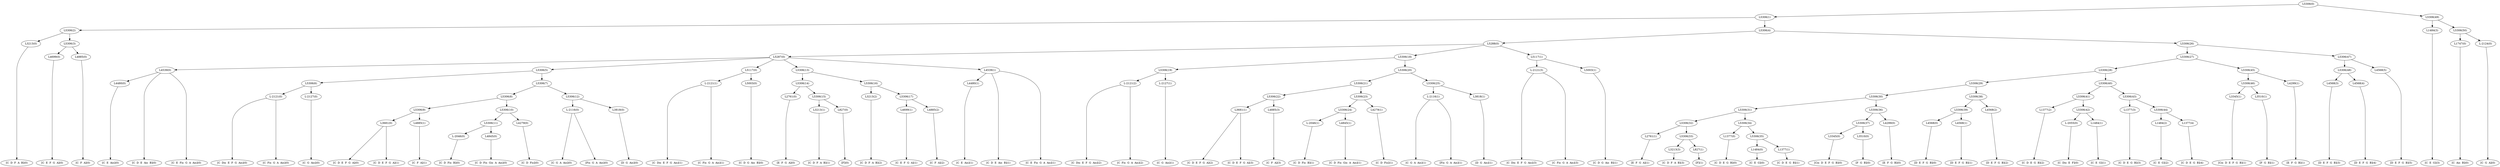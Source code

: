digraph sample{
"L3213(0)"->"[C  D  F  A  B](0)"
"L4699(0)"->"[C  E  F  G  A](0)"
"L4885(0)"->"[C  F  A](0)"
"L5306(3)"->"L4699(0)"
"L5306(3)"->"L4885(0)"
"L5306(2)"->"L3213(0)"
"L5306(2)"->"L5306(3)"
"L4480(0)"->"[C  E  Ais](0)"
"L4539(0)"->"[C  D  E  Ais  B](0)"
"L4539(0)"->"[C  E  Fis  G  A  Ais](0)"
"L4539(0)"->"L4480(0)"
"L-2121(0)"->"[C  Dis  E  F  G  Ais](0)"
"L-2121(0)"->"[C  Fis  G  A  Ais](0)"
"L-2127(0)"->"[C  G  Ais](0)"
"L5306(6)"->"L-2121(0)"
"L5306(6)"->"L-2127(0)"
"L3681(0)"->"[C  D  E  F  G  A](0)"
"L3681(0)"->"[C  D  E  F  G  A](1)"
"L4885(1)"->"[C  F  A](1)"
"L5306(9)"->"L3681(0)"
"L5306(9)"->"L4885(1)"
"L-2046(0)"->"[C  D  Fis  B](0)"
"L4845(0)"->"[C  D  Fis  Gis  A  Ais](0)"
"L5306(11)"->"L-2046(0)"
"L5306(11)"->"L4845(0)"
"L4279(0)"->"[C  D  Fis](0)"
"L5306(10)"->"L5306(11)"
"L5306(10)"->"L4279(0)"
"L5306(8)"->"L5306(9)"
"L5306(8)"->"L5306(10)"
"L-2116(0)"->"[C  G  A  Ais](0)"
"L-2116(0)"->"[Fis  G  A  Ais](0)"
"L3818(0)"->"[D  G  Ais](0)"
"L5306(12)"->"L-2116(0)"
"L5306(12)"->"L3818(0)"
"L5306(7)"->"L5306(8)"
"L5306(7)"->"L5306(12)"
"L5306(5)"->"L5306(6)"
"L5306(5)"->"L5306(7)"
"L-2121(1)"->"[C  Dis  E  F  G  Ais](1)"
"L-2121(1)"->"[C  Fis  G  A  Ais](1)"
"L5003(0)"->"[C  D  G  Ais  B](0)"
"L5117(0)"->"L-2121(1)"
"L5117(0)"->"L5003(0)"
"L2761(0)"->"[E  F  G  A](0)"
"L3213(1)"->"[C  D  F  A  B](1)"
"L827(0)"->"[F](0)"
"L5306(15)"->"L3213(1)"
"L5306(15)"->"L827(0)"
"L5306(14)"->"L2761(0)"
"L5306(14)"->"L5306(15)"
"L3213(2)"->"[C  D  F  A  B](2)"
"L4699(1)"->"[C  E  F  G  A](1)"
"L4885(2)"->"[C  F  A](2)"
"L5306(17)"->"L4699(1)"
"L5306(17)"->"L4885(2)"
"L5306(16)"->"L3213(2)"
"L5306(16)"->"L5306(17)"
"L5306(13)"->"L5306(14)"
"L5306(13)"->"L5306(16)"
"L4480(1)"->"[C  E  Ais](1)"
"L4539(1)"->"[C  D  E  Ais  B](1)"
"L4539(1)"->"[C  E  Fis  G  A  Ais](1)"
"L4539(1)"->"L4480(1)"
"L5287(0)"->"L4539(0)"
"L5287(0)"->"L5306(5)"
"L5287(0)"->"L5117(0)"
"L5287(0)"->"L5306(13)"
"L5287(0)"->"L4539(1)"
"L-2121(2)"->"[C  Dis  E  F  G  Ais](2)"
"L-2121(2)"->"[C  Fis  G  A  Ais](2)"
"L-2127(1)"->"[C  G  Ais](1)"
"L5306(19)"->"L-2121(2)"
"L5306(19)"->"L-2127(1)"
"L3681(1)"->"[C  D  E  F  G  A](2)"
"L3681(1)"->"[C  D  E  F  G  A](3)"
"L4885(3)"->"[C  F  A](3)"
"L5306(22)"->"L3681(1)"
"L5306(22)"->"L4885(3)"
"L-2046(1)"->"[C  D  Fis  B](1)"
"L4845(1)"->"[C  D  Fis  Gis  A  Ais](1)"
"L5306(24)"->"L-2046(1)"
"L5306(24)"->"L4845(1)"
"L4279(1)"->"[C  D  Fis](1)"
"L5306(23)"->"L5306(24)"
"L5306(23)"->"L4279(1)"
"L5306(21)"->"L5306(22)"
"L5306(21)"->"L5306(23)"
"L-2116(1)"->"[C  G  A  Ais](1)"
"L-2116(1)"->"[Fis  G  A  Ais](1)"
"L3818(1)"->"[D  G  Ais](1)"
"L5306(25)"->"L-2116(1)"
"L5306(25)"->"L3818(1)"
"L5306(20)"->"L5306(21)"
"L5306(20)"->"L5306(25)"
"L5306(18)"->"L5306(19)"
"L5306(18)"->"L5306(20)"
"L-2121(3)"->"[C  Dis  E  F  G  Ais](3)"
"L-2121(3)"->"[C  Fis  G  A  Ais](3)"
"L5003(1)"->"[C  D  G  Ais  B](1)"
"L5117(1)"->"L-2121(3)"
"L5117(1)"->"L5003(1)"
"L5288(0)"->"L5287(0)"
"L5288(0)"->"L5306(18)"
"L5288(0)"->"L5117(1)"
"L2761(1)"->"[E  F  G  A](1)"
"L3213(3)"->"[C  D  F  A  B](3)"
"L827(1)"->"[F](1)"
"L5306(33)"->"L3213(3)"
"L5306(33)"->"L827(1)"
"L5306(32)"->"L2761(1)"
"L5306(32)"->"L5306(33)"
"L1377(0)"->"[C  D  E  G  B](0)"
"L1484(0)"->"[C  E  G](0)"
"L1377(1)"->"[C  D  E  G  B](1)"
"L5306(35)"->"L1484(0)"
"L5306(35)"->"L1377(1)"
"L5306(34)"->"L1377(0)"
"L5306(34)"->"L5306(35)"
"L5306(31)"->"L5306(32)"
"L5306(31)"->"L5306(34)"
"L3345(0)"->"[Cis  D  E  F  G  B](0)"
"L3510(0)"->"[F  G  B](0)"
"L5306(37)"->"L3345(0)"
"L5306(37)"->"L3510(0)"
"L4299(0)"->"[E  F  G  B](0)"
"L5306(36)"->"L5306(37)"
"L5306(36)"->"L4299(0)"
"L5306(30)"->"L5306(31)"
"L5306(30)"->"L5306(36)"
"L4568(0)"->"[D  E  F  G  B](0)"
"L4568(1)"->"[D  E  F  G  B](1)"
"L5306(39)"->"L4568(0)"
"L5306(39)"->"L4568(1)"
"L4568(2)"->"[D  E  F  G  B](2)"
"L5306(38)"->"L5306(39)"
"L5306(38)"->"L4568(2)"
"L5306(29)"->"L5306(30)"
"L5306(29)"->"L5306(38)"
"L1377(2)"->"[C  D  E  G  B](2)"
"L-2055(0)"->"[C  Dis  E  F](0)"
"L1484(1)"->"[C  E  G](1)"
"L5306(42)"->"L-2055(0)"
"L5306(42)"->"L1484(1)"
"L5306(41)"->"L1377(2)"
"L5306(41)"->"L5306(42)"
"L1377(3)"->"[C  D  E  G  B](3)"
"L1484(2)"->"[C  E  G](2)"
"L1377(4)"->"[C  D  E  G  B](4)"
"L5306(44)"->"L1484(2)"
"L5306(44)"->"L1377(4)"
"L5306(43)"->"L1377(3)"
"L5306(43)"->"L5306(44)"
"L5306(40)"->"L5306(41)"
"L5306(40)"->"L5306(43)"
"L5306(28)"->"L5306(29)"
"L5306(28)"->"L5306(40)"
"L3345(1)"->"[Cis  D  E  F  G  B](1)"
"L3510(1)"->"[F  G  B](1)"
"L5306(46)"->"L3345(1)"
"L5306(46)"->"L3510(1)"
"L4299(1)"->"[E  F  G  B](1)"
"L5306(45)"->"L5306(46)"
"L5306(45)"->"L4299(1)"
"L5306(27)"->"L5306(28)"
"L5306(27)"->"L5306(45)"
"L4568(3)"->"[D  E  F  G  B](3)"
"L4568(4)"->"[D  E  F  G  B](4)"
"L5306(48)"->"L4568(3)"
"L5306(48)"->"L4568(4)"
"L4568(5)"->"[D  E  F  G  B](5)"
"L5306(47)"->"L5306(48)"
"L5306(47)"->"L4568(5)"
"L5306(26)"->"L5306(27)"
"L5306(26)"->"L5306(47)"
"L5306(4)"->"L5288(0)"
"L5306(4)"->"L5306(26)"
"L5306(1)"->"L5306(2)"
"L5306(1)"->"L5306(4)"
"L1484(3)"->"[C  E  G](3)"
"L1747(0)"->"[C  Ais  B](0)"
"L-2124(0)"->"[C  G  A](0)"
"L5306(50)"->"L1747(0)"
"L5306(50)"->"L-2124(0)"
"L5306(49)"->"L1484(3)"
"L5306(49)"->"L5306(50)"
"L5306(0)"->"L5306(1)"
"L5306(0)"->"L5306(49)"
{rank = min; "L5306(0)"}
{rank = same; "L5306(1)"; "L5306(49)";}
{rank = same; "L5306(2)"; "L5306(4)"; "L1484(3)"; "L5306(50)";}
{rank = same; "L3213(0)"; "L5306(3)"; "L5288(0)"; "L5306(26)"; "L1747(0)"; "L-2124(0)";}
{rank = same; "L4699(0)"; "L4885(0)"; "L5287(0)"; "L5306(18)"; "L5117(1)"; "L5306(27)"; "L5306(47)";}
{rank = same; "L4539(0)"; "L5306(5)"; "L5117(0)"; "L5306(13)"; "L4539(1)"; "L5306(19)"; "L5306(20)"; "L-2121(3)"; "L5003(1)"; "L5306(28)"; "L5306(45)"; "L5306(48)"; "L4568(5)";}
{rank = same; "L4480(0)"; "L5306(6)"; "L5306(7)"; "L-2121(1)"; "L5003(0)"; "L5306(14)"; "L5306(16)"; "L4480(1)"; "L-2121(2)"; "L-2127(1)"; "L5306(21)"; "L5306(25)"; "L5306(29)"; "L5306(40)"; "L5306(46)"; "L4299(1)"; "L4568(3)"; "L4568(4)";}
{rank = same; "L-2121(0)"; "L-2127(0)"; "L5306(8)"; "L5306(12)"; "L2761(0)"; "L5306(15)"; "L3213(2)"; "L5306(17)"; "L5306(22)"; "L5306(23)"; "L-2116(1)"; "L3818(1)"; "L5306(30)"; "L5306(38)"; "L5306(41)"; "L5306(43)"; "L3345(1)"; "L3510(1)";}
{rank = same; "L5306(9)"; "L5306(10)"; "L-2116(0)"; "L3818(0)"; "L3213(1)"; "L827(0)"; "L4699(1)"; "L4885(2)"; "L3681(1)"; "L4885(3)"; "L5306(24)"; "L4279(1)"; "L5306(31)"; "L5306(36)"; "L5306(39)"; "L4568(2)"; "L1377(2)"; "L5306(42)"; "L1377(3)"; "L5306(44)";}
{rank = same; "L3681(0)"; "L4885(1)"; "L5306(11)"; "L4279(0)"; "L-2046(1)"; "L4845(1)"; "L5306(32)"; "L5306(34)"; "L5306(37)"; "L4299(0)"; "L4568(0)"; "L4568(1)"; "L-2055(0)"; "L1484(1)"; "L1484(2)"; "L1377(4)";}
{rank = same; "L-2046(0)"; "L4845(0)"; "L2761(1)"; "L5306(33)"; "L1377(0)"; "L5306(35)"; "L3345(0)"; "L3510(0)";}
{rank = same; "L3213(3)"; "L827(1)"; "L1484(0)"; "L1377(1)";}
{rank = max; "[C  Ais  B](0)"; "[C  D  E  Ais  B](0)"; "[C  D  E  Ais  B](1)"; "[C  D  E  F  G  A](0)"; "[C  D  E  F  G  A](1)"; "[C  D  E  F  G  A](2)"; "[C  D  E  F  G  A](3)"; "[C  D  E  G  B](0)"; "[C  D  E  G  B](1)"; "[C  D  E  G  B](2)"; "[C  D  E  G  B](3)"; "[C  D  E  G  B](4)"; "[C  D  F  A  B](0)"; "[C  D  F  A  B](1)"; "[C  D  F  A  B](2)"; "[C  D  F  A  B](3)"; "[C  D  Fis  B](0)"; "[C  D  Fis  B](1)"; "[C  D  Fis  Gis  A  Ais](0)"; "[C  D  Fis  Gis  A  Ais](1)"; "[C  D  Fis](0)"; "[C  D  Fis](1)"; "[C  D  G  Ais  B](0)"; "[C  D  G  Ais  B](1)"; "[C  Dis  E  F  G  Ais](0)"; "[C  Dis  E  F  G  Ais](1)"; "[C  Dis  E  F  G  Ais](2)"; "[C  Dis  E  F  G  Ais](3)"; "[C  Dis  E  F](0)"; "[C  E  Ais](0)"; "[C  E  Ais](1)"; "[C  E  F  G  A](0)"; "[C  E  F  G  A](1)"; "[C  E  Fis  G  A  Ais](0)"; "[C  E  Fis  G  A  Ais](1)"; "[C  E  G](0)"; "[C  E  G](1)"; "[C  E  G](2)"; "[C  E  G](3)"; "[C  F  A](0)"; "[C  F  A](1)"; "[C  F  A](2)"; "[C  F  A](3)"; "[C  Fis  G  A  Ais](0)"; "[C  Fis  G  A  Ais](1)"; "[C  Fis  G  A  Ais](2)"; "[C  Fis  G  A  Ais](3)"; "[C  G  A  Ais](0)"; "[C  G  A  Ais](1)"; "[C  G  A](0)"; "[C  G  Ais](0)"; "[C  G  Ais](1)"; "[Cis  D  E  F  G  B](0)"; "[Cis  D  E  F  G  B](1)"; "[D  E  F  G  B](0)"; "[D  E  F  G  B](1)"; "[D  E  F  G  B](2)"; "[D  E  F  G  B](3)"; "[D  E  F  G  B](4)"; "[D  E  F  G  B](5)"; "[D  G  Ais](0)"; "[D  G  Ais](1)"; "[E  F  G  A](0)"; "[E  F  G  A](1)"; "[E  F  G  B](0)"; "[E  F  G  B](1)"; "[F  G  B](0)"; "[F  G  B](1)"; "[F](0)"; "[F](1)"; "[Fis  G  A  Ais](0)"; "[Fis  G  A  Ais](1)";}
}
